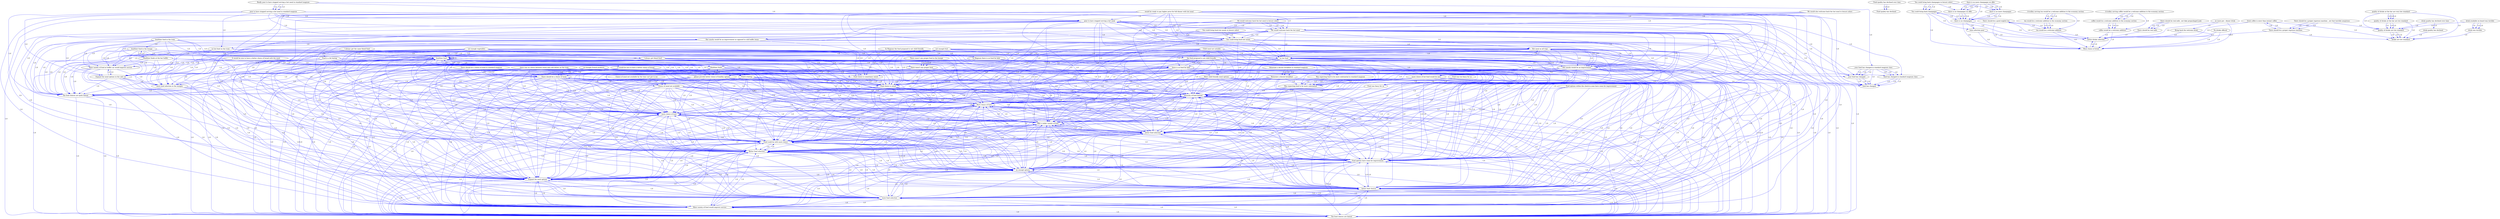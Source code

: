 digraph gsGraph {
"There should be a choice of meal" -> "diversity of food limited" [label=1.0] [color=blue]
"Food quality has declined over time" -> "Food quality has declined" [label=1.0] [color=blue]
"poor to have stopped serving a hot meal in standard magnum" -> "poor to have stopped serving a hot meal" [label=1.0] [color=blue]
"diversity of food limited" -> "More choice of food" [label=1.0] [color=blue]
"Choice of meal not available" -> "The food choices are limted" [label=1.0] [color=blue]
"Food is a bit boring" -> "Food is boring" [label=1.0] [color=blue]
"More variety of food at buffet car would improve service" -> "Expand the meal options in the cafe car" [label=1.0] [color=blue]
"In Magnum the food proposed is not child friendly" -> "the food proposed is not child friendly" [label=1.0] [color=blue]
"It would be nice to have a better choice of bread" -> "More variety of food would improve service" [label=1.0] [color=blue]
"Healthier foods" -> "more food selection" [label=1.0] [color=blue]
"Reinstate a decent breakfast in standard magnum" -> "Was expecting food to be more substantial in standard magnum" [label=1.0] [color=blue]
"there is no food for kids" -> "More choice of food" [label=1.0] [color=blue]
"better food choices" -> "Expand the meal options" [label=1.0] [color=blue]
"Choice of meal not available by the time cart got to me" -> "Choice of meal not available" [label=1.0] [color=blue]
"no enough options" -> "The food choices are limted" [label=1.0] [color=blue]
"fresh coffee is nicer than instant coffee" -> "better drinks selection" [label=1.0] [color=blue]
"There should be a choice of meal" -> "Food options have room for improvement" [label=1.0] [color=blue]
"healthier food" -> "healthier food" [label=1.0] [color=blue]
"not enough vegetables" -> "please provide better choice of healthy options" [label=1.0] [color=blue]
"your food has changed in standard magnum class" -> "food has changed in standard magnum class" [label=1.0] [color=blue]
"there is no food for kids" -> "no enough options" [label=1.0] [color=blue]
"I always get bland food" -> "diversity of food limited" [label=1.0] [color=blue]
"not enough fruit" -> "Better food selection" [label=1.0] [color=blue]
"Hot snacks would be an improvement as opposed to cold buffet items" -> "Expand the meal options in the cafe car" [label=1.0] [color=blue]
"Reinstate a decent breakfast" -> "diversity of food limited" [label=1.0] [color=blue]
"Hot meal on all trips" -> "Better food selection" [label=1.0] [color=blue]
"your food has changed in standard magnum class" -> "your food has changed" [label=1.0] [color=blue]
"Choice of meal not available" -> "Better food selection" [label=1.0] [color=blue]
"drink available on board was terrible" -> "drink was terrible" [label=1.0] [color=blue]
"Hot meal on all trips" -> "Food options have room for improvement" [label=1.0] [color=blue]
"Food choice is weird" -> "more food selection" [label=1.0] [color=blue]
"It would be nice to have a better choice of bread with the meal" -> "It would be nice to have a better choice of bread" [label=1.0] [color=blue]
"no enough options" -> "better food choices" [label=1.0] [color=blue]
"There should be a choice of meal" -> "Food could be with more choice" [label=1.0] [color=blue]
"Expand the meal options in the cafe car" -> "Expand the meal options" [label=1.0] [color=blue]
"It would be nice to have a better choice of bread" -> "Better food selection" [label=1.0] [color=blue]
"It would be nice to have a better choice of bread with the meal" -> "More variety of food at buffet car would improve service" [label=1.0] [color=blue]
"there was no choice between warm and cold dishes on the train" -> "more food selection" [label=1.0] [color=blue]
"there was no choice between warm and cold dishes on the train" -> "better food selection" [label=1.0] [color=blue]
"Reinstate a decent breakfast" -> "better food choices" [label=1.0] [color=blue]
"no enough options" -> "Food could be with more choice" [label=1.0] [color=blue]
"the food proposed is not child friendly" -> "More variety of food would improve service" [label=1.0] [color=blue]
"Food is boring" -> "Food could be with more choice" [label=1.0] [color=blue]
"please provide better choice of healthy options" -> "more food selection" [label=1.0] [color=blue]
"Food options have room for improvement" -> "The food choices are limted" [label=1.0] [color=blue]
"healthier food" -> "better food selection" [label=1.0] [color=blue]
"In Magnum there is no food for kids" -> "there is no food for kids" [label=1.0] [color=blue]
"More child friendly meal options" -> "no enough options" [label=1.0] [color=blue]
"It would be nice to have a better choice of bread" -> "The food choices are limted" [label=1.0] [color=blue]
"not enough fruit" -> "no enough options" [label=1.0] [color=blue]
"Expand the meal options in the cafe car" -> "Expand the meal options" [label=1.0] [color=blue]
"Food choice is weird" -> "Better food selection" [label=1.0] [color=blue]
"healthier food in the train" -> "more food selection in the lounges" [label=1.0] [color=blue]
"Hot meal on all trips" -> "no enough options" [label=1.0] [color=blue]
"would be ready to pay higher price for full dinner with hot meal" -> "The food choices are limted" [label=1.0] [color=blue]
"A trolley serving coffee would be a welcome addition to the economy section" -> "coffee would be a welcome addition to the economy section" [label=1.0] [color=blue]
"There should be a proper expresso machine ," -> "fresh coffee is nicer than instant coffee" [label=1.0] [color=blue]
"More choice of drink" -> "better drinks selection" [label=1.0] [color=blue]
"Hot snacks would be an improvement as opposed to cold buffet items" -> "The food choices are quite limted" [label=1.0] [color=blue]
"poor to have stopped serving a hot meal" -> "no enough options" [label=1.0] [color=blue]
"there was no choice between warm and cold dishes on the train" -> "More choice of food" [label=1.0] [color=blue]
"Food is boring" -> "Better food selection" [label=1.0] [color=blue]
"We would welcome back the hot meal" -> "more choice of hot food would be nice" [label=1.0] [color=blue]
"would be ready to pay higher price for full dinner with hot meal" -> "diversity of food limited" [label=1.0] [color=blue]
"More child friendly meal options" -> "More variety of food would improve service" [label=1.0] [color=blue]
"healthier food" -> "Expand the meal options" [label=1.0] [color=blue]
"There should be a choice of meal" -> "Offer a wider variety of food" [label=1.0] [color=blue]
"Food could be with more choice" -> "The food choices are limted" [label=1.0] [color=blue]
"Food is boring" -> "more food selection" [label=1.0] [color=blue]
"More child friendly meal options" -> "Food could be with more choice" [label=1.0] [color=blue]
"there was no choice between warm and cold dishes on the train" -> "The food choices are limted" [label=1.0] [color=blue]
"no enough French products" -> "more food selection" [label=1.0] [color=blue]
"There should be a choice of meal" -> "Choice of meal not available" [label=1.0] [color=blue]
"You could bring back champagne in leisure select" -> "You could bring back champagne" [label=1.0] [color=blue]
"healthier food" -> "Offer a wider variety of food" [label=1.0] [color=blue]
"more food selection" -> "The food choices are limted" [label=1.0] [color=blue]
"More variety of food at buffet car would improve service" -> "More variety of food would improve service" [label=1.0] [color=blue]
"Child meal not suitable" -> "Food choice is weird" [label=1.0] [color=blue]
"The food choices are limted" -> "Better food selection" [label=1.0] [color=blue]
"no enough French products" -> "Food could be with more choice" [label=1.0] [color=blue]
"It would be nice to have a better choice of bread" -> "more choice of food" [label=1.0] [color=blue]
"There should be a proper expresso machine , not that horrible nespresso" -> "There should be a proper expresso machine ," [label=1.0] [color=blue]
"There should be real milk , not fake prepackaged junk" -> "There should be real milk ," [label=1.0] [color=blue]
"The food choices are limted" -> "More choice of food" [label=1.0] [color=blue]
"more food selection" -> "More variety of food would improve service" [label=1.0] [color=blue]
"poor to have stopped serving a hot meal in standard magnum" -> "poor to have stopped serving a hot meal" [label=1.0] [color=blue]
"Food choice is weird" -> "more choice of food" [label=1.0] [color=blue]
"no hot food" -> "Better food selection" [label=1.0] [color=blue]
"there is no food for kids" -> "More child friendly meal options" [label=1.0] [color=blue]
"quality of drinks at the bar are very low standard" -> "quality of drinks at the bar are low standard" [label=1.0] [color=blue]
"Hot snacks would be an improvement as opposed to cold buffet items" -> "More variety of food at buffet car would improve service" [label=1.0] [color=blue]
"More choice of food" -> "Expand the meal options" [label=1.0] [color=blue]
"the food proposed is not child friendly" -> "better food choices" [label=1.0] [color=blue]
"Reinstate a decent breakfast" -> "Food options have room for improvement" [label=1.0] [color=blue]
"We would welcome back the hot meal in leisure select" -> "The food choices are quite limted" [label=1.0] [color=blue]
"the food proposed is not child friendly" -> "diversity of food limited" [label=1.0] [color=blue]
"poor to have stopped serving a hot meal" -> "The food choices are limted" [label=1.0] [color=blue]
"Expand the meal options" -> "more food selection" [label=1.0] [color=blue]
"Food is boring" -> "More choice of food" [label=1.0] [color=blue]
"There should be a choice of meal" -> "Food choice is weird" [label=1.0] [color=blue]
"more food selection" -> "Food could be with more choice" [label=1.0] [color=blue]
"In Magnum there is no food for kids" -> "Food choice is sometimes weird" [label=1.0] [color=blue]
"We would welcome back the hot meal" -> "no enough options" [label=1.0] [color=blue]
"We would welcome back the hot meal" -> "Was expecting food to be more substantial" [label=1.0] [color=blue]
"Food choice is weird" -> "Expand the meal options" [label=1.0] [color=blue]
"More child friendly meal options" -> "more choice of food" [label=1.0] [color=blue]
"Healthier foods" -> "Expand the meal options" [label=1.0] [color=blue]
"Hot snacks would be an improvement" -> "Food options have room for improvement" [label=1.0] [color=blue]
"Better food selection" -> "Offer a wider variety of food" [label=1.0] [color=blue]
"healthier food in the lounge" -> "More variety of food at buffet car would improve service" [label=1.0] [color=blue]
"There wasn't any proper food in the lounge" -> "There wasn't any proper food" [label=1.0] [color=blue]
"poor to have stopped serving a hot meal" -> "Food choice is weird" [label=1.0] [color=blue]
"better food choices" -> "More variety of food would improve service" [label=1.0] [color=blue]
"food has changed in standard magnum class" -> "food has changed" [label=1.0] [color=blue]
"more food selection in the lounges" -> "The food choices are quite limted" [label=1.0] [color=blue]
"there was no choice between warm and cold dishes on the train" -> "more choice of food" [label=1.0] [color=blue]
"I always get bland food" -> "Food is boring" [label=1.0] [color=blue]
"Offer a wider variety of food" -> "More variety of food would improve service" [label=1.0] [color=blue]
"It would be nice to have a better choice of bread" -> "Food options have room for improvement" [label=1.0] [color=blue]
"Offer a wider variety of food" -> "Food options have room for improvement" [label=1.0] [color=blue]
"Child meal not suitable" -> "Food options have room for improvement" [label=1.0] [color=blue]
"not enough fruit" -> "Food could be with more choice" [label=1.0] [color=blue]
"no more pre - dinner drink" -> "Bring back the welcome drink" [label=1.0] [color=blue]
"would be ready to pay higher price for full dinner with hot meal" -> "Hot snacks would be an improvement" [label=1.0] [color=blue]
"better food choices" -> "diversity of food limited" [label=1.0] [color=blue]
"drink available on board was terrible" -> "quality of drinks are low standard" [label=1.0] [color=blue]
"Better food selection" -> "better food choices" [label=1.0] [color=blue]
"There wasn't any proper food" -> "better food selection" [label=1.0] [color=blue]
"More variety of food would improve service" -> "The food choices are limted" [label=1.0] [color=blue]
"There should be a good english tea" -> "tea would be a welcome addition" [label=1.0] [color=blue]
"More child friendly meal options" -> "better food selection" [label=1.0] [color=blue]
"Hot meal on all trips" -> "Food could be with more choice" [label=1.0] [color=blue]
"no hot food" -> "More choice of food" [label=1.0] [color=blue]
"there was no choice between warm and cold dishes on the train" -> "Expand the meal options" [label=1.0] [color=blue]
"Healthier foods" -> "better food choices" [label=1.0] [color=blue]
"More choice of food" -> "Better food selection" [label=1.0] [color=blue]
"We would welcome back the hot meal" -> "poor to have stopped serving a hot meal" [label=1.0] [color=blue]
"more food selection" -> "no enough options" [label=1.0] [color=blue]
"no enough options" -> "Food options have room for improvement" [label=1.0] [color=blue]
"there was no choice between warm and cold dishes on the train" -> "no enough options" [label=1.0] [color=blue]
"please provide better choice of healthy options" -> "no enough options" [label=1.0] [color=blue]
"Expand the meal options" -> "Food options have room for improvement" [label=1.0] [color=blue]
"I always get bland food" -> "no enough options" [label=1.0] [color=blue]
"Offer a wider variety of food" -> "Expand the meal options" [label=1.0] [color=blue]
"healthier food in the train" -> "healthier food" [label=1.0] [color=blue]
"no enough French products" -> "Expand the meal options" [label=1.0] [color=blue]
"Child meal not suitable" -> "More child friendly meal options" [label=1.0] [color=blue]
"Healthier foods" -> "please provide better choice of healthy options" [label=1.0] [color=blue]
"would be ready to pay higher price for full dinner with hot meal" -> "more choice of food" [label=1.0] [color=blue]
"better food selection" -> "more choice of food" [label=1.0] [color=blue]
"healthier food in the train" -> "The food choices are quite limted" [label=1.0] [color=blue]
"no hot food on the train" -> "no hot food" [label=1.0] [color=blue]
"no enough French products" -> "better food choices" [label=1.0] [color=blue]
"please provide better choice of healthy options" -> "More variety of food would improve service" [label=1.0] [color=blue]
"please provide better choice of healthy options" -> "better food choices" [label=1.0] [color=blue]
"More child friendly meal options" -> "Offer a wider variety of food" [label=1.0] [color=blue]
"no hot food" -> "Hot meal on all trips" [label=1.0] [color=blue]
"not enough vegetables" -> "better food selection" [label=1.0] [color=blue]
"Food choice is sometimes weird" -> "Food choice is weird" [label=1.0] [color=blue]
"Healthier foods at the bar buffet" -> "Healthier foods" [label=1.0] [color=blue]
"Expand the meal options" -> "More variety of food would improve service" [label=1.0] [color=blue]
"not enough vegetables" -> "Food options have room for improvement" [label=1.0] [color=blue]
"there was no choice between warm and cold dishes on the train" -> "diversity of food limited" [label=1.0] [color=blue]
"Reinstate a decent breakfast" -> "no enough options" [label=1.0] [color=blue]
"Food is boring" -> "no enough options" [label=1.0] [color=blue]
"Really poor to have stopped serving a hot meal in standard magnum" -> "poor to have stopped serving a hot meal" [label=1.0] [color=blue]
"no enough options" -> "more choice of food" [label=1.0] [color=blue]
"Healthier foods" -> "no enough options" [label=1.0] [color=blue]
"Choice of meal not available by the time cart got to me" -> "Choice of meal not available" [label=1.0] [color=blue]
"Offer a wider variety of food" -> "diversity of food limited" [label=1.0] [color=blue]
"The food choices are limted" -> "Offer a wider variety of food" [label=1.0] [color=blue]
"healthier food" -> "Food options have room for improvement" [label=1.0] [color=blue]
"More choice of food" -> "The food choices are limted" [label=1.0] [color=blue]
"Food is boring" -> "The food choices are limted" [label=1.0] [color=blue]
"no hot food on the train" -> "no hot food" [label=1.0] [color=blue]
"no enough French products" -> "more choice of food" [label=1.0] [color=blue]
"Expand the meal options" -> "better food selection" [label=1.0] [color=blue]
"It would be nice to have a better choice of bread" -> "more food selection" [label=1.0] [color=blue]
"Food is a bit boring" -> "The food choices are quite limted" [label=1.0] [color=blue]
"Hot meal on all trips" -> "More variety of food would improve service" [label=1.0] [color=blue]
"A trolley serving coffee would be a welcome addition to the economy section" -> "coffee would be a welcome addition" [label=1.0] [color=blue]
"Hot meal on all trips" -> "more choice of food" [label=1.0] [color=blue]
"would be ready to pay higher price for full dinner with hot meal" -> "more choice of hot food would be nice" [label=1.0] [color=blue]
"more food selection in the lounges" -> "more food selection" [label=1.0] [color=blue]
"More variety of food would improve service" -> "better food choices" [label=1.0] [color=blue]
"more choice of hot food would be nice" -> "Food could be with more choice" [label=1.0] [color=blue]
"The food choices are limted" -> "more choice of food" [label=1.0] [color=blue]
"Better food selection" -> "more choice of food" [label=1.0] [color=blue]
"coffee would be a welcome addition" -> "More choice of drink" [label=1.0] [color=blue]
"In Magnum there is no food for kids" -> "more food selection in the lounges" [label=1.0] [color=blue]
"not enough fruit" -> "Expand the meal options" [label=1.0] [color=blue]
"Offer a wider variety of food" -> "more food selection" [label=1.0] [color=blue]
"Was expecting food to be more substantial" -> "better food selection" [label=1.0] [color=blue]
"More choice of food" -> "more choice of food" [label=1.0] [color=blue]
"In Magnum the food proposed is not child friendly" -> "more food selection in the lounges" [label=1.0] [color=blue]
"I always get bland food" -> "There wasn't any proper food" [label=1.0] [color=blue]
"healthier food in the train" -> "Expand the meal options in the cafe car" [label=1.0] [color=blue]
"Food options within the check in zone have room for improvement" -> "The food choices are quite limted" [label=1.0] [color=blue]
"there is no food for kids" -> "better food selection" [label=1.0] [color=blue]
"Food options have room for improvement" -> "Food could be with more choice" [label=1.0] [color=blue]
"would be ready to pay higher price for full dinner with hot meal" -> "no hot food" [label=1.0] [color=blue]
"more food selection in the lounges" -> "more food selection" [label=1.0] [color=blue]
"more choice of hot food would be nice" -> "more food selection" [label=1.0] [color=blue]
"It would be nice to have a better choice of bread" -> "Food could be with more choice" [label=1.0] [color=blue]
"Really poor to have stopped serving a hot meal in standard magnum" -> "poor to have stopped serving a hot meal in standard magnum" [label=1.0] [color=blue]
"No drinks offered" -> "More choice of drink" [label=1.0] [color=blue]
"Hot snacks would be an improvement" -> "Hot meal on all trips" [label=1.0] [color=blue]
"Food is boring" -> "Food choice is weird" [label=1.0] [color=blue]
"more food selection in the lounges" -> "more food selection" [label=1.0] [color=blue]
"poor to have stopped serving a hot meal" -> "food has changed" [label=1.0] [color=blue]
"there is no food for kids" -> "Food options have room for improvement" [label=1.0] [color=blue]
"You could bring back champagne in leisure select" -> "You could bring back champagne" [label=1.0] [color=blue]
"drink available on board was terrible" -> "drink was terrible" [label=1.0] [color=blue]
"Hot snacks would be an improvement" -> "more food selection" [label=1.0] [color=blue]
"Bring back the welcome drink" -> "better drinks selection" [label=1.0] [color=blue]
"more choice of hot food would be nice" -> "More variety of food would improve service" [label=1.0] [color=blue]
"no enough options" -> "Better food selection" [label=1.0] [color=blue]
"there is no food for kids" -> "The food choices are limted" [label=1.0] [color=blue]
"Reinstate a decent breakfast" -> "more choice of food" [label=1.0] [color=blue]
"More child friendly meal options" -> "Food choice is weird" [label=1.0] [color=blue]
"More choice of food" -> "diversity of food limited" [label=1.0] [color=blue]
"Hot meal on all trips" -> "Offer a wider variety of food" [label=1.0] [color=blue]
"poor to have stopped serving a hot meal" -> "Hot meal on all trips" [label=1.0] [color=blue]
"You could bring back hot meals" -> "Hot meal on all trips" [label=1.0] [color=blue]
"Choice of meal not available by the time cart got to me" -> "Choice of meal not available" [label=1.0] [color=blue]
"I always get the same bland food" -> "The food choices are quite limted" [label=1.0] [color=blue]
"There wasn't any proper food in the lounge" -> "There wasn't any proper food" [label=1.0] [color=blue]
"We would welcome back the hot meal in leisure select" -> "We would welcome back the hot meal" [label=1.0] [color=blue]
"There should be a choice of meal in standard magnum" -> "The food choices are quite limted" [label=1.0] [color=blue]
"no hot food" -> "Food could be with more choice" [label=1.0] [color=blue]
"poor to have stopped serving a hot meal" -> "Expand the meal options" [label=1.0] [color=blue]
"The food choices are limted" -> "better food choices" [label=1.0] [color=blue]
"Healthier foods" -> "healthier food" [label=1.0] [color=blue]
"The food choices are limted" -> "diversity of food limited" [label=1.0] [color=blue]
"healthier food in the lounge" -> "Expand the meal options in the cafe car" [label=1.0] [color=blue]
"Choice of meal not available" -> "better food choices" [label=1.0] [color=blue]
"there is no food for kids" -> "better food choices" [label=1.0] [color=blue]
"better food selection" -> "Offer a wider variety of food" [label=1.0] [color=blue]
"I always get bland food" -> "better food choices" [label=1.0] [color=blue]
"healthier food" -> "diversity of food limited" [label=1.0] [color=blue]
"there is no food for kids" -> "Expand the meal options" [label=1.0] [color=blue]
"Hot meal on all trips" -> "more food selection" [label=1.0] [color=blue]
"would be ready to pay higher price for full dinner with hot meal" -> "You could bring back hot meals" [label=1.0] [color=blue]
"Healthier foods" -> "More choice of food" [label=1.0] [color=blue]
"Food options have room for improvement" -> "more food selection" [label=1.0] [color=blue]
"no enough French products" -> "Better food selection" [label=1.0] [color=blue]
"there is no more champagne on offer" -> "there is no more champagne" [label=1.0] [color=blue]
"More variety of food at buffet car would improve service" -> "more food selection in the lounges" [label=1.0] [color=blue]
"There should be a proper expresso machine , not that horrible nespresso" -> "There should be a proper expresso machine ," [label=1.0] [color=blue]
"Hot meal on all trips" -> "better food choices" [label=1.0] [color=blue]
"We would welcome back the hot meal in leisure select" -> "more food selection in the lounges" [label=1.0] [color=blue]
"no hot food" -> "diversity of food limited" [label=1.0] [color=blue]
"not enough vegetables" -> "more choice of food" [label=1.0] [color=blue]
"You could bring back hot meals" -> "Hot snacks would be an improvement" [label=1.0] [color=blue]
"please provide better choice of healthy options" -> "Expand the meal options" [label=1.0] [color=blue]
"More variety of food would improve service" -> "more food selection" [label=1.0] [color=blue]
"Food is boring" -> "Food options have room for improvement" [label=1.0] [color=blue]
"Food could be with more choice" -> "Offer a wider variety of food" [label=1.0] [color=blue]
"healthier food in the lounge" -> "more food selection in the lounges" [label=1.0] [color=blue]
"please provide better choice of healthy options" -> "Food choice is weird" [label=1.0] [color=blue]
"no more pre - dinner drink" -> "More choice of drink" [label=1.0] [color=blue]
"the food proposed is not child friendly" -> "Better food selection" [label=1.0] [color=blue]
"Expand the meal options" -> "The food choices are limted" [label=1.0] [color=blue]
"There should be real milk , not fake prepackaged junk" -> "There should be real milk ," [label=1.0] [color=blue]
"More choice of food" -> "better food choices" [label=1.0] [color=blue]
"there is no more champagne on offer" -> "there is no champagne on offer" [label=1.0] [color=blue]
"In Magnum the food proposed is not child friendly" -> "In Magnum there is no food for kids" [label=1.0] [color=blue]
"better food selection" -> "Better food selection" [label=1.0] [color=blue]
"It would be nice to have a better choice of bread with the meal" -> "Expand the meal options in the cafe car" [label=1.0] [color=blue]
"Hot snacks would be an improvement" -> "more choice of food" [label=1.0] [color=blue]
"Was expecting food to be more substantial" -> "diversity of food limited" [label=1.0] [color=blue]
"Expand the meal options in the cafe car" -> "Expand the meal options" [label=1.0] [color=blue]
"Healthier foods at the bar buffet" -> "Expand the meal options in the cafe car" [label=1.0] [color=blue]
"healthier food" -> "diversity of food limited" [label=1.0] [color=blue]
"Hot snacks would be an improvement as opposed to cold buffet items" -> "Hot snacks would be an improvement" [label=1.0] [color=blue]
"tea would be a welcome addition" -> "better drinks selection" [label=1.0] [color=blue]
"not enough fruit" -> "more food selection" [label=1.0] [color=blue]
"Expand the meal options" -> "diversity of food limited" [label=1.0] [color=blue]
"drink was terrible" -> "drinks are low standard" [label=1.0] [color=blue]
"There should be a choice of meal in standard magnum" -> "There should be a choice of meal" [label=1.0] [color=blue]
"diversity of food limited" -> "no enough options" [label=1.0] [color=blue]
"there is no more champagne on offer" -> "there is no champagne" [label=1.0] [color=blue]
"You could bring back hot meals" -> "More choice of food" [label=1.0] [color=blue]
"Child meal not suitable" -> "the food proposed is not child friendly" [label=1.0] [color=blue]
"poor to have stopped serving a hot meal" -> "diversity of food limited" [label=1.0] [color=blue]
"would be ready to pay higher price for full dinner with hot meal" -> "Was expecting food to be more substantial" [label=1.0] [color=blue]
"no hot food" -> "Food choice is weird" [label=1.0] [color=blue]
"More variety of food would improve service" -> "diversity of food limited" [label=1.0] [color=blue]
"poor to have stopped serving a hot meal in standard magnum" -> "Was expecting food to be more substantial in standard magnum" [label=1.0] [color=blue]
"Healthier foods" -> "Offer a wider variety of food" [label=1.0] [color=blue]
"there was no choice between warm and cold dishes on the train" -> "Offer a wider variety of food" [label=1.0] [color=blue]
"the food proposed is not child friendly" -> "more food selection" [label=1.0] [color=blue]
"no enough French products" -> "diversity of food limited" [label=1.0] [color=blue]
"not enough vegetables" -> "diversity of food limited" [label=1.0] [color=blue]
"please provide better choice of healthy options" -> "Better food selection" [label=1.0] [color=blue]
"There wasn't any proper food" -> "Food choice is weird" [label=1.0] [color=blue]
"more choice of food" -> "Food options have room for improvement" [label=1.0] [color=blue]
"Child meal not suitable" -> "Better food selection" [label=1.0] [color=blue]
"no enough options" -> "more food selection" [label=1.0] [color=blue]
"no enough French products" -> "More choice of food" [label=1.0] [color=blue]
"There should be a choice of meal in standard magnum" -> "Food choice is sometimes weird" [label=1.0] [color=blue]
"the food proposed is not child friendly" -> "more choice of food" [label=1.0] [color=blue]
"healthier food in the lounge" -> "The food choices are quite limted" [label=1.0] [color=blue]
"Hot snacks would be an improvement as opposed to cold buffet items" -> "Food choice is sometimes weird" [label=1.0] [color=blue]
"please provide better choice of healthy options" -> "diversity of food limited" [label=1.0] [color=blue]
"no enough French products" -> "More variety of food would improve service" [label=1.0] [color=blue]
"You could bring back champagne" -> "More choice of drink" [label=1.0] [color=blue]
"There should be a proper expresso machine ," -> "drinks are low standard" [label=1.0] [color=blue]
"Offer a wider variety of food" -> "The food choices are limted" [label=1.0] [color=blue]
"We would welcome back the hot meal" -> "diversity of food limited" [label=1.0] [color=blue]
"Expand the meal options in the cafe car" -> "More variety of food at buffet car would improve service" [label=1.0] [color=blue]
"Food is boring" -> "diversity of food limited" [label=1.0] [color=blue]
"Food was too fancy for us" -> "Food was fancy for us" [label=1.0] [color=blue]
"There should be real milk , not fake prepackaged junk" -> "There should be real milk ," [label=1.0] [color=blue]
"no enough French products" -> "no enough options" [label=1.0] [color=blue]
"There wasn't any proper food" -> "The food choices are limted" [label=1.0] [color=blue]
"In Magnum there is no food for kids" -> "there is no food for kids" [label=1.0] [color=blue]
"There should be a choice of meal" -> "no enough options" [label=1.0] [color=blue]
"not enough vegetables" -> "more food selection" [label=1.0] [color=blue]
"Healthier foods" -> "better food selection" [label=1.0] [color=blue]
"poor to have stopped serving a hot meal" -> "Was expecting food to be more substantial" [label=1.0] [color=blue]
"there is no food for kids" -> "more choice of food" [label=1.0] [color=blue]
"Offer a wider variety of food" -> "Better food selection" [label=1.0] [color=blue]
"There should be a choice of meal" -> "More choice of food" [label=1.0] [color=blue]
"diversity of food limited" -> "More variety of food would improve service" [label=1.0] [color=blue]
"Food is a bit boring" -> "Food is boring" [label=1.0] [color=blue]
"There wasn't any proper food" -> "There should be a choice of meal" [label=1.0] [color=blue]
"the food proposed is not child friendly" -> "Food options have room for improvement" [label=1.0] [color=blue]
"please provide better choice of healthy options" -> "healthier food" [label=1.0] [color=blue]
"We would welcome back the hot meal" -> "More choice of food" [label=1.0] [color=blue]
"We would welcome back the hot meal" -> "Offer a wider variety of food" [label=1.0] [color=blue]
"Food options have room for improvement" -> "better food selection" [label=1.0] [color=blue]
"no enough French products" -> "Food options have room for improvement" [label=1.0] [color=blue]
"I always get bland food" -> "The food choices are limted" [label=1.0] [color=blue]
"The food choices are limted" -> "More variety of food would improve service" [label=1.0] [color=blue]
"healthier food in the lounge" -> "healthier food" [label=1.0] [color=blue]
"more choice of food" -> "better food selection" [label=1.0] [color=blue]
"quality of drinks are low standard" -> "drinks are low standard" [label=1.0] [color=blue]
"More child friendly meal options" -> "Expand the meal options" [label=1.0] [color=blue]
"We would welcome back the hot meal" -> "Hot meal on all trips" [label=1.0] [color=blue]
"Hot snacks would be an improvement" -> "better food selection" [label=1.0] [color=blue]
"We would welcome back the hot meal" -> "Expand the meal options" [label=1.0] [color=blue]
"healthier food" -> "Food could be with more choice" [label=1.0] [color=blue]
"We would welcome back the hot meal" -> "The food choices are limted" [label=1.0] [color=blue]
"More choice of food" -> "better food selection" [label=1.0] [color=blue]
"would be ready to pay higher price for full dinner with hot meal" -> "We would welcome back the hot meal" [label=1.0] [color=blue]
"We would also welcome back the hot meal in leisure select" -> "We would welcome back the hot meal in leisure select" [label=1.0] [color=blue]
"You could bring back hot meals" -> "Food choice is weird" [label=1.0] [color=blue]
"healthier food" -> "more choice of food" [label=1.0] [color=blue]
"there is no food for kids" -> "Better food selection" [label=1.0] [color=blue]
"not enough vegetables" -> "Food could be with more choice" [label=1.0] [color=blue]
"There should be a choice of meal" -> "Better food selection" [label=1.0] [color=blue]
"There should be real milk ," -> "better drinks selection" [label=1.0] [color=blue]
"poor to have stopped serving a hot meal" -> "better food selection" [label=1.0] [color=blue]
"there is no champagne" -> "better drinks selection" [label=1.0] [color=blue]
"Hot snacks would be an improvement" -> "diversity of food limited" [label=1.0] [color=blue]
"You could bring back hot meals" -> "better food selection" [label=1.0] [color=blue]
"poor to have stopped serving a hot meal" -> "Hot snacks would be an improvement" [label=1.0] [color=blue]
"Food choice is sometimes weird" -> "Food choice is weird" [label=1.0] [color=blue]
"fresh coffee is nicer than instant coffee" -> "There should be a proper expresso machine ," [label=1.0] [color=blue]
"There should be a choice of meal" -> "More variety of food would improve service" [label=1.0] [color=blue]
"Healthier foods at the bar buffet" -> "The food choices are quite limted" [label=1.0] [color=blue]
"Food could be with more choice" -> "better food selection" [label=1.0] [color=blue]
"better food choices" -> "Food could be with more choice" [label=1.0] [color=blue]
"There wasn't any proper food" -> "Better food selection" [label=1.0] [color=blue]
"There wasn't any proper food" -> "Food could be with more choice" [label=1.0] [color=blue]
"would be ready to pay higher price for full dinner with hot meal" -> "Better food selection" [label=1.0] [color=blue]
"there is no food for kids" -> "Offer a wider variety of food" [label=1.0] [color=blue]
"Really poor to have stopped serving a hot meal in standard magnum" -> "poor to have stopped serving a hot meal in standard magnum" [label=1.0] [color=blue]
"Better food selection" -> "diversity of food limited" [label=1.0] [color=blue]
"There should be a proper expresso machine , not that horrible nespresso" -> "quality of drinks are low standard" [label=1.0] [color=blue]
"better food selection" -> "More variety of food would improve service" [label=1.0] [color=blue]
"no hot food" -> "More variety of food would improve service" [label=1.0] [color=blue]
"no more pre - dinner drink" -> "better drinks selection" [label=1.0] [color=blue]
"please provide better choice of healthy options" -> "More choice of food" [label=1.0] [color=blue]
"poor to have stopped serving a hot meal" -> "We would welcome back the hot meal" [label=1.0] [color=blue]
"the food proposed is not child friendly" -> "Offer a wider variety of food" [label=1.0] [color=blue]
"the food proposed is not child friendly" -> "no enough options" [label=1.0] [color=blue]
"Child meal not suitable" -> "more food selection" [label=1.0] [color=blue]
"Was expecting food to be more substantial in standard magnum" -> "Was expecting food to be more substantial" [label=1.0] [color=blue]
"not enough vegetables" -> "Food choice is weird" [label=1.0] [color=blue]
"Food choice is weird" -> "More choice of food" [label=1.0] [color=blue]
"Really poor to have stopped serving a hot meal in standard magnum" -> "your food has changed in standard magnum class" [label=1.0] [color=blue]
"Choice of meal not available" -> "more food selection" [label=1.0] [color=blue]
"there is no food for kids" -> "the food proposed is not child friendly" [label=1.0] [color=blue]
"there was no choice between warm and cold dishes on the train" -> "There should be a choice of meal" [label=1.0] [color=blue]
"You could bring back champagne in leisure select" -> "You could bring back champagne" [label=1.0] [color=blue]
"healthier food" -> "More choice of food" [label=1.0] [color=blue]
"not enough vegetables" -> "Expand the meal options" [label=1.0] [color=blue]
"Food choice is weird" -> "no enough options" [label=1.0] [color=blue]
"Food quality has declined over time" -> "Food quality has declined" [label=1.0] [color=blue]
"Food choice is weird" -> "The food choices are limted" [label=1.0] [color=blue]
"Hot snacks would be an improvement" -> "Offer a wider variety of food" [label=1.0] [color=blue]
"more choice of food" -> "Food could be with more choice" [label=1.0] [color=blue]
"Food was too fancy for us" -> "Food was fancy for us" [label=1.0] [color=blue]
"In Magnum there is no food for kids" -> "In Magnum the food proposed is not child friendly" [label=1.0] [color=blue]
"not enough vegetables" -> "More choice of food" [label=1.0] [color=blue]
"Choice of meal not available" -> "Food could be with more choice" [label=1.0] [color=blue]
"We would welcome back the hot meal" -> "More variety of food would improve service" [label=1.0] [color=blue]
"Better food selection" -> "Expand the meal options" [label=1.0] [color=blue]
"healthier food" -> "Food could be with more choice" [label=1.0] [color=blue]
"coffee would be a welcome addition to the economy section" -> "coffee would be a welcome addition" [label=1.0] [color=blue]
"poor to have stopped serving a hot meal" -> "no hot food" [label=1.0] [color=blue]
"Was expecting food to be more substantial in standard magnum" -> "Was expecting food to be more substantial" [label=1.0] [color=blue]
"more choice of hot food would be nice" -> "no enough options" [label=1.0] [color=blue]
"Child meal not suitable" -> "better food selection" [label=1.0] [color=blue]
"Was expecting food to be more substantial in standard magnum" -> "Was expecting food to be more substantial" [label=1.0] [color=blue]
"healthier food" -> "Food options have room for improvement" [label=1.0] [color=blue]
"There wasn't any proper food" -> "more choice of food" [label=1.0] [color=blue]
"Food is boring" -> "Offer a wider variety of food" [label=1.0] [color=blue]
"more food selection" -> "better food choices" [label=1.0] [color=blue]
"There should be a good english tea" -> "More choice of drink" [label=1.0] [color=blue]
"Child meal not suitable" -> "More variety of food would improve service" [label=1.0] [color=blue]
"We would welcome back the hot meal" -> "food has changed" [label=1.0] [color=blue]
"Hot snacks would be an improvement as opposed to cold buffet items" -> "Hot snacks would be an improvement" [label=1.0] [color=blue]
"there was no choice between warm and cold dishes on the train" -> "Better food selection" [label=1.0] [color=blue]
"not enough fruit" -> "better food choices" [label=1.0] [color=blue]
"Hot meal on all trips" -> "better food selection" [label=1.0] [color=blue]
"better food choices" -> "The food choices are limted" [label=1.0] [color=blue]
"More child friendly meal options" -> "diversity of food limited" [label=1.0] [color=blue]
"Child meal not suitable" -> "Expand the meal options" [label=1.0] [color=blue]
"would be ready to pay higher price for full dinner with hot meal" -> "poor to have stopped serving a hot meal" [label=1.0] [color=blue]
"It would be nice to have a better choice of bread" -> "no enough options" [label=1.0] [color=blue]
"not enough vegetables" -> "Healthier foods" [label=1.0] [color=blue]
"there is no more champagne" -> "there is no champagne" [label=1.0] [color=blue]
"Offer a wider variety of food" -> "Food could be with more choice" [label=1.0] [color=blue]
"more food selection" -> "Expand the meal options" [label=1.0] [color=blue]
"not enough fruit" -> "More variety of food would improve service" [label=1.0] [color=blue]
"It would be nice to have a better choice of bread" -> "better food selection" [label=1.0] [color=blue]
"would be ready to pay higher price for full dinner with hot meal" -> "food has changed" [label=1.0] [color=blue]
"better food choices" -> "More choice of food" [label=1.0] [color=blue]
"healthier food in the train" -> "healthier food" [label=1.0] [color=blue]
"You could bring back hot meals" -> "more choice of food" [label=1.0] [color=blue]
"Expand the meal options" -> "no enough options" [label=1.0] [color=blue]
"healthier food" -> "More choice of food" [label=1.0] [color=blue]
"more choice of hot food would be nice" -> "Food options have room for improvement" [label=1.0] [color=blue]
"The food choices are limted" -> "no enough options" [label=1.0] [color=blue]
"The food choices are limted" -> "better food selection" [label=1.0] [color=blue]
"I always get the same bland food" -> "I always get bland food" [label=1.0] [color=blue]
"the food proposed is not child friendly" -> "Food could be with more choice" [label=1.0] [color=blue]
"Choice of meal not available" -> "better food selection" [label=1.0] [color=blue]
"The food choices are limted" -> "Food options have room for improvement" [label=1.0] [color=blue]
"healthier food in the lounge" -> "Food choice is sometimes weird" [label=1.0] [color=blue]
"would be ready to pay higher price for full dinner with hot meal" -> "More variety of food would improve service" [label=1.0] [color=blue]
"Better food selection" -> "The food choices are limted" [label=1.0] [color=blue]
"diversity of food limited" -> "Food could be with more choice" [label=1.0] [color=blue]
"Hot meal on all trips" -> "Was expecting food to be more substantial" [label=1.0] [color=blue]
"better food selection" -> "more food selection" [label=1.0] [color=blue]
"quality of drinks at the bar are very low standard" -> "quality of drinks at the bar are low standard" [label=1.0] [color=blue]
"Choice of meal not available" -> "Food options have room for improvement" [label=1.0] [color=blue]
"Food could be with more choice" -> "more choice of food" [label=1.0] [color=blue]
"coffee would be a welcome addition to the economy section" -> "coffee would be a welcome addition" [label=1.0] [color=blue]
"your food has changed" -> "food has changed" [label=1.0] [color=blue]
"Expand the meal options in the cafe car" -> "more food selection in the lounges" [label=1.0] [color=blue]
"Food is boring" -> "better food selection" [label=1.0] [color=blue]
"diversity of food limited" -> "Expand the meal options" [label=1.0] [color=blue]
"You could bring back hot meals in leisure select" -> "You could bring back hot meals" [label=1.0] [color=blue]
"poor to have stopped serving a hot meal in standard magnum" -> "poor to have stopped serving a hot meal" [label=1.0] [color=blue]
"Healthier foods at the bar buffet" -> "Healthier foods" [label=1.0] [color=blue]
"fresh coffee is nicer than instant coffee" -> "drinks are low standard" [label=1.0] [color=blue]
"Healthier foods" -> "diversity of food limited" [label=1.0] [color=blue]
"You could bring back hot meals in leisure select" -> "We would welcome back the hot meal in leisure select" [label=1.0] [color=blue]
"no hot food" -> "better food selection" [label=1.0] [color=blue]
"healthier food in the lounge" -> "healthier food" [label=1.0] [color=blue]
"There should be a choice of meal" -> "The food choices are limted" [label=1.0] [color=blue]
"Hot meal on all trips" -> "more choice of hot food would be nice" [label=1.0] [color=blue]
"tea would be a welcome addition to the economy section" -> "tea would be a welcome addition" [label=1.0] [color=blue]
"You could bring back hot meals in leisure select" -> "your food has changed" [label=1.0] [color=blue]
"Reinstate a decent breakfast" -> "Was expecting food to be more substantial" [label=1.0] [color=blue]
"Hot meal on all trips" -> "Food choice is weird" [label=1.0] [color=blue]
"No drinks offered" -> "better drinks selection" [label=1.0] [color=blue]
"drink quality has declined over time" -> "drink quality has declined" [label=1.0] [color=blue]
"There wasn't any proper food in the lounge" -> "There wasn't any proper food" [label=1.0] [color=blue]
"healthier food" -> "The food choices are limted" [label=1.0] [color=blue]
"there is no champagne" -> "More choice of drink" [label=1.0] [color=blue]
"Food choice is weird" -> "More variety of food would improve service" [label=1.0] [color=blue]
"More variety of food at buffet car would improve service" -> "More variety of food would improve service" [label=1.0] [color=blue]
"Child meal not suitable" -> "more choice of food" [label=1.0] [color=blue]
"Expand the meal options" -> "Offer a wider variety of food" [label=1.0] [color=blue]
"Healthier foods at the bar buffet" -> "healthier food in the lounge" [label=1.0] [color=blue]
"Reinstate a decent breakfast in standard magnum" -> "Reinstate a decent breakfast" [label=1.0] [color=blue]
"would be ready to pay higher price for full dinner with hot meal" -> "Offer a wider variety of food" [label=1.0] [color=blue]
"Healthier foods at the bar buffet" -> "Healthier foods" [label=1.0] [color=blue]
"no hot food" -> "better food choices" [label=1.0] [color=blue]
"your food has changed in standard magnum class" -> "your food has changed" [label=1.0] [color=blue]
"poor to have stopped serving a hot meal in standard magnum" -> "your food has changed" [label=1.0] [color=blue]
"tea would be a welcome addition" -> "More choice of drink" [label=1.0] [color=blue]
"the food proposed is not child friendly" -> "Food choice is weird" [label=1.0] [color=blue]
"there is no more champagne" -> "there is no champagne" [label=1.0] [color=blue]
"there was no choice between warm and cold dishes on the train" -> "Food choice is weird" [label=1.0] [color=blue]
"In Magnum the food proposed is not child friendly" -> "More variety of food at buffet car would improve service" [label=1.0] [color=blue]
"It would be nice to have a better choice of bread with the meal" -> "It would be nice to have a better choice of bread" [label=1.0] [color=blue]
"no hot food on the train" -> "Expand the meal options in the cafe car" [label=1.0] [color=blue]
"It would be nice to have a better choice of bread with the meal" -> "It would be nice to have a better choice of bread" [label=1.0] [color=blue]
"Healthier foods" -> "healthier food" [label=1.0] [color=blue]
"healthier food" -> "The food choices are limted" [label=1.0] [color=blue]
"You could bring back champagne" -> "there is no champagne" [label=1.0] [color=blue]
"Hot snacks would be an improvement" -> "The food choices are limted" [label=1.0] [color=blue]
"more choice of hot food would be nice" -> "more choice of food" [label=1.0] [color=blue]
"would be ready to pay higher price for full dinner with hot meal" -> "Food options have room for improvement" [label=1.0] [color=blue]
"You could bring back champagne in leisure select" -> "there is no champagne on offer" [label=1.0] [color=blue]
"diversity of food limited" -> "Food options have room for improvement" [label=1.0] [color=blue]
"Healthier foods at the bar buffet" -> "more food selection in the lounges" [label=1.0] [color=blue]
"healthier food" -> "better food selection" [label=1.0] [color=blue]
"In Magnum the food proposed is not child friendly" -> "Food choice is sometimes weird" [label=1.0] [color=blue]
"Food could be with more choice" -> "More variety of food would improve service" [label=1.0] [color=blue]
"You could bring back hot meals in leisure select" -> "Hot snacks would be an improvement as opposed to cold buffet items" [label=1.0] [color=blue]
"healthier food" -> "Better food selection" [label=1.0] [color=blue]
"You could bring back hot meals" -> "Was expecting food to be more substantial" [label=1.0] [color=blue]
"Reinstate a decent breakfast" -> "Food could be with more choice" [label=1.0] [color=blue]
"It would be nice to have a better choice of bread with the meal" -> "The food choices are quite limted" [label=1.0] [color=blue]
"Food could be with more choice" -> "Food options have room for improvement" [label=1.0] [color=blue]
"I always get bland food" -> "Food could be with more choice" [label=1.0] [color=blue]
"Expand the meal options" -> "Better food selection" [label=1.0] [color=blue]
"Food options have room for improvement" -> "Expand the meal options" [label=1.0] [color=blue]
"healthier food" -> "more food selection" [label=1.0] [color=blue]
"Food was fancy for us" -> "better food selection" [label=1.0] [color=blue]
"The food choices are quite limted" -> "The food choices are limted" [label=1.0] [color=blue]
"better food selection" -> "better food choices" [label=1.0] [color=blue]
"not enough vegetables" -> "The food choices are limted" [label=1.0] [color=blue]
"Hot snacks would be an improvement as opposed to cold buffet items" -> "Hot snacks would be an improvement" [label=1.0] [color=blue]
"There should be a choice of meal in standard magnum" -> "There should be a choice of meal" [label=1.0] [color=blue]
"Better food selection" -> "no enough options" [label=1.0] [color=blue]
"There wasn't any proper food in the lounge" -> "The food choices are quite limted" [label=1.0] [color=blue]
"A trolley serving tea would be a welcome addition to the economy section" -> "tea would be a welcome addition to the economy section" [label=1.0] [color=blue]
"Hot snacks would be an improvement" -> "more choice of hot food would be nice" [label=1.0] [color=blue]
"More choice of food" -> "Offer a wider variety of food" [label=1.0] [color=blue]
"not enough vegetables" -> "More variety of food would improve service" [label=1.0] [color=blue]
"more choice of hot food would be nice" -> "Expand the meal options" [label=1.0] [color=blue]
"healthier food" -> "Offer a wider variety of food" [label=1.0] [color=blue]
"more choice of food" -> "Better food selection" [label=1.0] [color=blue]
"would be ready to pay higher price for full dinner with hot meal" -> "Food could be with more choice" [label=1.0] [color=blue]
"more choice of food" -> "Offer a wider variety of food" [label=1.0] [color=blue]
"There wasn't any proper food" -> "no enough options" [label=1.0] [color=blue]
"poor to have stopped serving a hot meal in standard magnum" -> "The food choices are quite limted" [label=1.0] [color=blue]
"healthier food in the train" -> "More variety of food at buffet car would improve service" [label=1.0] [color=blue]
"More choice of food" -> "no enough options" [label=1.0] [color=blue]
"Food choice is weird" -> "Food options have room for improvement" [label=1.0] [color=blue]
"would be ready to pay higher price for full dinner with hot meal" -> "Hot meal on all trips" [label=1.0] [color=blue]
"Really poor to have stopped serving a hot meal in standard magnum" -> "poor to have stopped serving a hot meal in standard magnum" [label=1.0] [color=blue]
"Food options have room for improvement" -> "no enough options" [label=1.0] [color=blue]
"Hot snacks would be an improvement" -> "Food could be with more choice" [label=1.0] [color=blue]
"your food has changed in standard magnum class" -> "your food has changed" [label=1.0] [color=blue]
"Choice of meal not available" -> "more choice of food" [label=1.0] [color=blue]
"your food has changed in standard magnum class" -> "food has changed in standard magnum class" [label=1.0] [color=blue]
"We would also welcome back the hot meal in leisure select" -> "We would welcome back the hot meal in leisure select" [label=1.0] [color=blue]
"there is no food for kids" -> "Food choice is weird" [label=1.0] [color=blue]
"better food selection" -> "Food options have room for improvement" [label=1.0] [color=blue]
"Food could be with more choice" -> "More choice of food" [label=1.0] [color=blue]
"food has changed in standard magnum class" -> "food has changed" [label=1.0] [color=blue]
"more choice of hot food would be nice" -> "better food choices" [label=1.0] [color=blue]
"Healthier foods" -> "Food options have room for improvement" [label=1.0] [color=blue]
"not enough fruit" -> "Food choice is weird" [label=1.0] [color=blue]
"More variety of food would improve service" -> "Food options have room for improvement" [label=1.0] [color=blue]
"Child meal not suitable" -> "Offer a wider variety of food" [label=1.0] [color=blue]
"More child friendly meal options" -> "more food selection" [label=1.0] [color=blue]
"poor to have stopped serving a hot meal" -> "Better food selection" [label=1.0] [color=blue]
"More variety of food would improve service" -> "Expand the meal options" [label=1.0] [color=blue]
"Child meal not suitable" -> "better food choices" [label=1.0] [color=blue]
"quality of drinks at the bar are low standard" -> "drinks are low standard" [label=1.0] [color=blue]
"not enough fruit" -> "Food options have room for improvement" [label=1.0] [color=blue]
"please provide better choice of healthy options" -> "Food options have room for improvement" [label=1.0] [color=blue]
"Food could be with more choice" -> "Expand the meal options" [label=1.0] [color=blue]
"Hot snacks would be an improvement" -> "no enough options" [label=1.0] [color=blue]
"I always get the same bland food" -> "I always get bland food" [label=1.0] [color=blue]
"quality of drinks at the bar are very low standard" -> "quality of drinks at the bar are low standard" [label=1.0] [color=blue]
"drink quality has declined over time" -> "quality of drinks are low standard" [label=1.0] [color=blue]
"Hot meal on all trips" -> "More choice of food" [label=1.0] [color=blue]
"wine selection poor" -> "better drinks selection" [label=1.0] [color=blue]
"Food choice is weird" -> "better food choices" [label=1.0] [color=blue]
"We would also welcome back the hot meal in leisure select" -> "We would welcome back the hot meal in leisure select" [label=1.0] [color=blue]
"would be ready to pay higher price for full dinner with hot meal" -> "more food selection" [label=1.0] [color=blue]
"Choice of meal not available" -> "More variety of food would improve service" [label=1.0] [color=blue]
"Food could be with more choice" -> "no enough options" [label=1.0] [color=blue]
"diversity of food limited" -> "better food choices" [label=1.0] [color=blue]
"Hot meal on all trips" -> "no hot food" [label=1.0] [color=blue]
"You could bring back hot meals" -> "Food could be with more choice" [label=1.0] [color=blue]
"In Magnum there is no food for kids" -> "The food choices are quite limted" [label=1.0] [color=blue]
"more food selection" -> "better food selection" [label=1.0] [color=blue]
"Food is boring" -> "Expand the meal options" [label=1.0] [color=blue]
"More child friendly meal options" -> "The food choices are limted" [label=1.0] [color=blue]
"Choice of meal not available" -> "no enough options" [label=1.0] [color=blue]
"not enough fruit" -> "More choice of food" [label=1.0] [color=blue]
"You could bring back champagne" -> "better drinks selection" [label=1.0] [color=blue]
"poor to have stopped serving a hot meal in standard magnum" -> "no hot food on the train" [label=1.0] [color=blue]
"Expand the meal options" -> "more choice of food" [label=1.0] [color=blue]
"healthier food" -> "Healthier foods" [label=1.0] [color=blue]
"Food choice is sometimes weird" -> "The food choices are quite limted" [label=1.0] [color=blue]
"more choice of food" -> "More variety of food would improve service" [label=1.0] [color=blue]
"Healthier foods" -> "more choice of food" [label=1.0] [color=blue]
"would be ready to pay higher price for full dinner with hot meal" -> "Expand the meal options" [label=1.0] [color=blue]
"There should be a choice of meal" -> "more food selection" [label=1.0] [color=blue]
"Child meal not suitable" -> "no enough options" [label=1.0] [color=blue]
"wine selection poor" -> "More choice of drink" [label=1.0] [color=blue]
"your food has changed in standard magnum class" -> "food has changed" [label=1.0] [color=blue]
"More choice of food" -> "More variety of food would improve service" [label=1.0] [color=blue]
"your food has changed in standard magnum class" -> "food has changed in standard magnum class" [label=1.0] [color=blue]
"more choice of food" -> "diversity of food limited" [label=1.0] [color=blue]
"better food selection" -> "More choice of food" [label=1.0] [color=blue]
"there was no choice between warm and cold dishes on the train" -> "More variety of food would improve service" [label=1.0] [color=blue]
"More variety of food at buffet car would improve service" -> "The food choices are quite limted" [label=1.0] [color=blue]
"quality of drinks at the bar are low standard" -> "quality of drinks are low standard" [label=1.0] [color=blue]
"Hot snacks would be an improvement" -> "Better food selection" [label=1.0] [color=blue]
"better food selection" -> "Expand the meal options" [label=1.0] [color=blue]
"Expand the meal options in the cafe car" -> "The food choices are quite limted" [label=1.0] [color=blue]
"A trolley serving tea would be a welcome addition to the economy section" -> "tea would be a welcome addition" [label=1.0] [color=blue]
"I always get bland food" -> "Expand the meal options" [label=1.0] [color=blue]
"A trolley serving coffee would be a welcome addition to the economy section" -> "coffee would be a welcome addition to the economy section" [label=1.0] [color=blue]
"more food selection" -> "more choice of food" [label=1.0] [color=blue]
"Reinstate a decent breakfast in standard magnum" -> "Reinstate a decent breakfast" [label=1.0] [color=blue]
"In Magnum the food proposed is not child friendly" -> "the food proposed is not child friendly" [label=1.0] [color=blue]
"We would welcome back the hot meal" -> "better food choices" [label=1.0] [color=blue]
"It would be nice to have a better choice of bread" -> "More choice of food" [label=1.0] [color=blue]
"please provide better choice of healthy options" -> "better food selection" [label=1.0] [color=blue]
"There wasn't any proper food" -> "More choice of food" [label=1.0] [color=blue]
"the food proposed is not child friendly" -> "More child friendly meal options" [label=1.0] [color=blue]
"please provide better choice of healthy options" -> "Food could be with more choice" [label=1.0] [color=blue]
"There should be a proper expresso machine ," -> "better drinks selection" [label=1.0] [color=blue]
"please provide better choice of healthy options" -> "Offer a wider variety of food" [label=1.0] [color=blue]
"We would welcome back the hot meal" -> "better food selection" [label=1.0] [color=blue]
"no hot food" -> "Was expecting food to be more substantial" [label=1.0] [color=blue]
"healthier food" -> "better food choices" [label=1.0] [color=blue]
"Choice of meal not available" -> "More choice of food" [label=1.0] [color=blue]
"no enough French products" -> "The food choices are limted" [label=1.0] [color=blue]
"please provide better choice of healthy options" -> "healthier food" [label=1.0] [color=blue]
"Food could be with more choice" -> "better food choices" [label=1.0] [color=blue]
"Food options within the check in zone have room for improvement" -> "Food options have room for improvement" [label=1.0] [color=blue]
"Expand the meal options" -> "Food could be with more choice" [label=1.0] [color=blue]
"Choice of meal not available" -> "diversity of food limited" [label=1.0] [color=blue]
"Expand the meal options" -> "better food choices" [label=1.0] [color=blue]
"no hot food" -> "more choice of food" [label=1.0] [color=blue]
"no hot food" -> "The food choices are limted" [label=1.0] [color=blue]
"More variety of food would improve service" -> "More choice of food" [label=1.0] [color=blue]
"the food proposed is not child friendly" -> "there is no food for kids" [label=1.0] [color=blue]
"Reinstate a decent breakfast" -> "The food choices are limted" [label=1.0] [color=blue]
"We would welcome back the hot meal" -> "Food could be with more choice" [label=1.0] [color=blue]
"healthier food" -> "Expand the meal options" [label=1.0] [color=blue]
"Child meal not suitable" -> "More choice of food" [label=1.0] [color=blue]
"coffee would be a welcome addition to the economy section" -> "coffee would be a welcome addition" [label=1.0] [color=blue]
"healthier food" -> "Better food selection" [label=1.0] [color=blue]
"would be ready to pay higher price for full dinner with hot meal" -> "More choice of food" [label=1.0] [color=blue]
"food has changed in standard magnum class" -> "food has changed" [label=1.0] [color=blue]
"your food has changed" -> "food has changed" [label=1.0] [color=blue]
"quality of drinks at the bar are very low standard" -> "drinks are low standard" [label=1.0] [color=blue]
"no enough options" -> "Expand the meal options" [label=1.0] [color=blue]
"We would welcome back the hot meal" -> "Hot snacks would be an improvement" [label=1.0] [color=blue]
"You could bring back champagne" -> "wine selection poor" [label=1.0] [color=blue]
"There should be a choice of meal in standard magnum" -> "more food selection in the lounges" [label=1.0] [color=blue]
"Hot snacks would be an improvement" -> "More variety of food would improve service" [label=1.0] [color=blue]
"We would welcome back the hot meal" -> "You could bring back hot meals" [label=1.0] [color=blue]
"Hot snacks would be an improvement" -> "Expand the meal options" [label=1.0] [color=blue]
"better food choices" -> "Better food selection" [label=1.0] [color=blue]
"I always get bland food" -> "There should be a choice of meal" [label=1.0] [color=blue]
"more choice of hot food would be nice" -> "Was expecting food to be more substantial" [label=1.0] [color=blue]
"More variety of food would improve service" -> "Better food selection" [label=1.0] [color=blue]
"The food choices are limted" -> "more food selection" [label=1.0] [color=blue]
"there was no choice between warm and cold dishes on the train" -> "Choice of meal not available" [label=1.0] [color=blue]
"not enough vegetables" -> "no enough options" [label=1.0] [color=blue]
"Food was fancy for us" -> "diversity of food limited" [label=1.0] [color=blue]
"Bring back the welcome drink" -> "More choice of drink" [label=1.0] [color=blue]
"Hot snacks would be an improvement" -> "Food choice is weird" [label=1.0] [color=blue]
"A trolley serving tea would be a welcome addition to the economy section" -> "tea would be a welcome addition to the economy section" [label=1.0] [color=blue]
"Choice of meal not available" -> "Expand the meal options" [label=1.0] [color=blue]
"more choice of food" -> "More choice of food" [label=1.0] [color=blue]
"I always get the same bland food" -> "Food is a bit boring" [label=1.0] [color=blue]
"not enough fruit" -> "healthier food" [label=1.0] [color=blue]
"more choice of food" -> "better food choices" [label=1.0] [color=blue]
"poor to have stopped serving a hot meal" -> "better food choices" [label=1.0] [color=blue]
"I always get bland food" -> "better food selection" [label=1.0] [color=blue]
"more choice of food" -> "more food selection" [label=1.0] [color=blue]
"In Magnum there is no food for kids" -> "there is no food for kids" [label=1.0] [color=blue]
"better food selection" -> "diversity of food limited" [label=1.0] [color=blue]
"no hot food on the train" -> "more food selection in the lounges" [label=1.0] [color=blue]
"Offer a wider variety of food" -> "more choice of food" [label=1.0] [color=blue]
"You could bring back hot meals" -> "diversity of food limited" [label=1.0] [color=blue]
"no hot food on the train" -> "no hot food" [label=1.0] [color=blue]
"Food choice is weird" -> "Food could be with more choice" [label=1.0] [color=blue]
"Healthier foods" -> "The food choices are limted" [label=1.0] [color=blue]
"poor to have stopped serving a hot meal" -> "more choice of food" [label=1.0] [color=blue]
"I always get bland food" -> "Food options have room for improvement" [label=1.0] [color=blue]
"You could bring back hot meals" -> "The food choices are limted" [label=1.0] [color=blue]
"Food options have room for improvement" -> "diversity of food limited" [label=1.0] [color=blue]
"A trolley serving tea would be a welcome addition to the economy section" -> "tea would be a welcome addition to the economy section" [label=1.0] [color=blue]
"not enough fruit" -> "healthier food" [label=1.0] [color=blue]
"more choice of hot food would be nice" -> "Better food selection" [label=1.0] [color=blue]
"poor to have stopped serving a hot meal" -> "You could bring back hot meals" [label=1.0] [color=blue]
"no enough options" -> "More choice of food" [label=1.0] [color=blue]
"there is no food for kids" -> "Food could be with more choice" [label=1.0] [color=blue]
"healthier food in the train" -> "healthier food" [label=1.0] [color=blue]
"We would welcome back the hot meal" -> "more choice of food" [label=1.0] [color=blue]
"more choice of food" -> "The food choices are limted" [label=1.0] [color=blue]
"there is no more champagne on offer" -> "there is no more champagne" [label=1.0] [color=blue]
"You could bring back hot meals" -> "food has changed" [label=1.0] [color=blue]
"Food choice is weird" -> "diversity of food limited" [label=1.0] [color=blue]
"no hot food" -> "more choice of hot food would be nice" [label=1.0] [color=blue]
"In Magnum the food proposed is not child friendly" -> "the food proposed is not child friendly" [label=1.0] [color=blue]
"Food options within the check in zone have room for improvement" -> "Food options have room for improvement" [label=1.0] [color=blue]
"no enough French products" -> "There should be a choice of meal" [label=1.0] [color=blue]
"You could bring back hot meals" -> "Food options have room for improvement" [label=1.0] [color=blue]
"Reinstate a decent breakfast in standard magnum" -> "your food has changed" [label=1.0] [color=blue]
"We would welcome back the hot meal in leisure select" -> "We would welcome back the hot meal" [label=1.0] [color=blue]
"I always get the same bland food" -> "I always get bland food" [label=1.0] [color=blue]
"drink quality has declined" -> "drinks are low standard" [label=1.0] [color=blue]
"There wasn't any proper food" -> "Expand the meal options" [label=1.0] [color=blue]
"healthier food in the train" -> "healthier food in the lounge" [label=1.0] [color=blue]
"Hot snacks would be an improvement" -> "More choice of food" [label=1.0] [color=blue]
"Food is a bit boring" -> "more food selection in the lounges" [label=1.0] [color=blue]
"Food is a bit boring" -> "Food is boring" [label=1.0] [color=blue]
"You could bring back hot meals" -> "Expand the meal options" [label=1.0] [color=blue]
"More child friendly meal options" -> "Food options have room for improvement" [label=1.0] [color=blue]
"We would welcome back the hot meal in leisure select" -> "We would welcome back the hot meal" [label=1.0] [color=blue]
"better food choices" -> "better food selection" [label=1.0] [color=blue]
"Food is a bit boring" -> "More variety of food at buffet car would improve service" [label=1.0] [color=blue]
"there is no champagne" -> "You could bring back champagne" [label=1.0] [color=blue]
"more food selection" -> "diversity of food limited" [label=1.0] [color=blue]
"We would welcome back the hot meal" -> "no hot food" [label=1.0] [color=blue]
"more choice of food" -> "no enough options" [label=1.0] [color=blue]
"not enough fruit" -> "please provide better choice of healthy options" [label=1.0] [color=blue]
"tea would be a welcome addition" -> "There should be a good english tea" [label=1.0] [color=blue]
"Healthier foods at the bar buffet" -> "More variety of food at buffet car would improve service" [label=1.0] [color=blue]
"there was no choice between warm and cold dishes on the train" -> "better food choices" [label=1.0] [color=blue]
"Better food selection" -> "Food options have room for improvement" [label=1.0] [color=blue]
"more choice of hot food would be nice" -> "Offer a wider variety of food" [label=1.0] [color=blue]
"not enough fruit" -> "more choice of food" [label=1.0] [color=blue]
"Food is boring" -> "more choice of food" [label=1.0] [color=blue]
"diversity of food limited" -> "more choice of food" [label=1.0] [color=blue]
"I always get bland food" -> "Better food selection" [label=1.0] [color=blue]
"We would welcome back the hot meal" -> "Food options have room for improvement" [label=1.0] [color=blue]
"In Magnum the food proposed is not child friendly" -> "The food choices are quite limted" [label=1.0] [color=blue]
"quality of drinks are low standard" -> "drinks are low standard" [label=1.0] [color=blue]
"Hot meal on all trips" -> "diversity of food limited" [label=1.0] [color=blue]
"healthier food" -> "healthier food" [label=1.0] [color=blue]
"More choice of food" -> "more food selection" [label=1.0] [color=blue]
"not enough fruit" -> "The food choices are limted" [label=1.0] [color=blue]
"More child friendly meal options" -> "better food choices" [label=1.0] [color=blue]
"Better food selection" -> "more food selection" [label=1.0] [color=blue]
"healthier food in the lounge" -> "Healthier foods at the bar buffet" [label=1.0] [color=blue]
"We would welcome back the hot meal" -> "more food selection" [label=1.0] [color=blue]
"there is no more champagne on offer" -> "there is no champagne on offer" [label=1.0] [color=blue]
"I always get the same bland food" -> "Expand the meal options in the cafe car" [label=1.0] [color=blue]
"no enough options" -> "diversity of food limited" [label=1.0] [color=blue]
"It would be nice to have a better choice of bread" -> "Expand the meal options" [label=1.0] [color=blue]
"coffee would be a welcome addition" -> "better drinks selection" [label=1.0] [color=blue]
"Hot snacks would be an improvement as opposed to cold buffet items" -> "more food selection in the lounges" [label=1.0] [color=blue]
"More child friendly meal options" -> "More choice of food" [label=1.0] [color=blue]
"healthier food" -> "no enough options" [label=1.0] [color=blue]
"There wasn't any proper food" -> "Food options have room for improvement" [label=1.0] [color=blue]
"would be ready to pay higher price for full dinner with hot meal" -> "better food choices" [label=1.0] [color=blue]
"You could bring back hot meals in leisure select" -> "The food choices are quite limted" [label=1.0] [color=blue]
"there is no food for kids" -> "more food selection" [label=1.0] [color=blue]
"no enough options" -> "More variety of food would improve service" [label=1.0] [color=blue]
"Hot snacks would be an improvement" -> "Was expecting food to be more substantial" [label=1.0] [color=blue]
"diversity of food limited" -> "better food selection" [label=1.0] [color=blue]
"no hot food" -> "Food options have room for improvement" [label=1.0] [color=blue]
"please provide better choice of healthy options" -> "The food choices are limted" [label=1.0] [color=blue]
"Hot snacks would be an improvement" -> "no hot food" [label=1.0] [color=blue]
"I always get bland food" -> "more choice of food" [label=1.0] [color=blue]
"Food choice is weird" -> "Offer a wider variety of food" [label=1.0] [color=blue]
"more choice of hot food would be nice" -> "More choice of food" [label=1.0] [color=blue]
"healthier food" -> "more food selection" [label=1.0] [color=blue]
"Offer a wider variety of food" -> "better food selection" [label=1.0] [color=blue]
"no enough options" -> "better food selection" [label=1.0] [color=blue]
"no enough French products" -> "Offer a wider variety of food" [label=1.0] [color=blue]
"Food options have room for improvement" -> "Offer a wider variety of food" [label=1.0] [color=blue]
"You could bring back hot meals in leisure select" -> "You could bring back hot meals" [label=1.0] [color=blue]
"poor to have stopped serving a hot meal" -> "Food could be with more choice" [label=1.0] [color=blue]
"no hot food on the train" -> "The food choices are quite limted" [label=1.0] [color=blue]
"healthier food" -> "More variety of food would improve service" [label=1.0] [color=blue]
"tea would be a welcome addition to the economy section" -> "tea would be a welcome addition" [label=1.0] [color=blue]
"more choice of food" -> "Expand the meal options" [label=1.0] [color=blue]
"quality of drinks are low standard" -> "drinks are low standard" [label=1.0] [color=blue]
"healthier food" -> "please provide better choice of healthy options" [label=1.0] [color=blue]
"More choice of food" -> "Food could be with more choice" [label=1.0] [color=blue]
"the food proposed is not child friendly" -> "More choice of food" [label=1.0] [color=blue]
"Child meal not suitable" -> "The food choices are limted" [label=1.0] [color=blue]
"more food selection" -> "Food options have room for improvement" [label=1.0] [color=blue]
"Reinstate a decent breakfast in standard magnum" -> "The food choices are quite limted" [label=1.0] [color=blue]
"better food selection" -> "Food could be with more choice" [label=1.0] [color=blue]
"more food selection" -> "More choice of food" [label=1.0] [color=blue]
"Food options have room for improvement" -> "better food choices" [label=1.0] [color=blue]
"It would be nice to have a better choice of bread" -> "There should be a choice of meal" [label=1.0] [color=blue]
"Food is boring" -> "better food choices" [label=1.0] [color=blue]
"We would welcome back the hot meal" -> "Better food selection" [label=1.0] [color=blue]
"Food options have room for improvement" -> "More variety of food would improve service" [label=1.0] [color=blue]
"There wasn't any proper food" -> "diversity of food limited" [label=1.0] [color=blue]
"better drinks selection" -> "More choice of drink" [label=1.0] [color=blue]
"better food choices" -> "Offer a wider variety of food" [label=1.0] [color=blue]
"no hot food" -> "Offer a wider variety of food" [label=1.0] [color=blue]
"More variety of food would improve service" -> "Offer a wider variety of food" [label=1.0] [color=blue]
"The food choices are quite limted" -> "The food choices are limted" [label=1.0] [color=blue]
"diversity of food limited" -> "The food choices are limted" [label=1.0] [color=blue]
"More variety of food would improve service" -> "Food could be with more choice" [label=1.0] [color=blue]
"You could bring back champagne in leisure select" -> "there is no more champagne" [label=1.0] [color=blue]
"The food choices are limted" -> "Food could be with more choice" [label=1.0] [color=blue]
"You could bring back hot meals" -> "better food choices" [label=1.0] [color=blue]
"Choice of meal not available" -> "Offer a wider variety of food" [label=1.0] [color=blue]
"Hot snacks would be an improvement as opposed to cold buffet items" -> "no hot food on the train" [label=1.0] [color=blue]
"More variety of food at buffet car would improve service" -> "More variety of food would improve service" [label=1.0] [color=blue]
"Child meal not suitable" -> "diversity of food limited" [label=1.0] [color=blue]
"quality of drinks at the bar are low standard" -> "quality of drinks are low standard" [label=1.0] [color=blue]
"there was no choice between warm and cold dishes on the train" -> "Food could be with more choice" [label=1.0] [color=blue]
"not enough vegetables" -> "Better food selection" [label=1.0] [color=blue]
"better food choices" -> "more food selection" [label=1.0] [color=blue]
"your food has changed" -> "food has changed" [label=1.0] [color=blue]
"Reinstate a decent breakfast" -> "Expand the meal options" [label=1.0] [color=blue]
"Offer a wider variety of food" -> "better food choices" [label=1.0] [color=blue]
"Hot snacks would be an improvement" -> "better food choices" [label=1.0] [color=blue]
"the food proposed is not child friendly" -> "better food selection" [label=1.0] [color=blue]
"tea would be a welcome addition to the economy section" -> "tea would be a welcome addition" [label=1.0] [color=blue]
"We would welcome back the hot meal" -> "Food choice is weird" [label=1.0] [color=blue]
"would be ready to pay higher price for full dinner with hot meal" -> "no enough options" [label=1.0] [color=blue]
"Better food selection" -> "better food selection" [label=1.0] [color=blue]
"please provide better choice of healthy options" -> "Healthier foods" [label=1.0] [color=blue]
"no enough French products" -> "better food selection" [label=1.0] [color=blue]
"Food options have room for improvement" -> "Better food selection" [label=1.0] [color=blue]
"More variety of food would improve service" -> "no enough options" [label=1.0] [color=blue]
"Child meal not suitable" -> "there is no food for kids" [label=1.0] [color=blue]
"would be ready to pay higher price for full dinner with hot meal" -> "Food choice is weird" [label=1.0] [color=blue]
"Food choice is weird" -> "better food selection" [label=1.0] [color=blue]
"Food options have room for improvement" -> "more choice of food" [label=1.0] [color=blue]
"no hot food" -> "more food selection" [label=1.0] [color=blue]
"more choice of hot food would be nice" -> "better food selection" [label=1.0] [color=blue]
"Food is boring" -> "More variety of food would improve service" [label=1.0] [color=blue]
"More variety of food would improve service" -> "better food selection" [label=1.0] [color=blue]
"drink available on board was terrible" -> "drink was terrible" [label=1.0] [color=blue]
"the food proposed is not child friendly" -> "The food choices are limted" [label=1.0] [color=blue]
"not enough fruit" -> "Healthier foods" [label=1.0] [color=blue]
"You could bring back hot meals" -> "We would welcome back the hot meal" [label=1.0] [color=blue]
"More variety of food would improve service" -> "more choice of food" [label=1.0] [color=blue]
"not enough vegetables" -> "Offer a wider variety of food" [label=1.0] [color=blue]
"There should be a choice of meal" -> "better food choices" [label=1.0] [color=blue]
"Healthier foods" -> "More variety of food would improve service" [label=1.0] [color=blue]
"please provide better choice of healthy options" -> "more choice of food" [label=1.0] [color=blue]
"You could bring back hot meals in leisure select" -> "You could bring back hot meals" [label=1.0] [color=blue]
"It would be nice to have a better choice of bread" -> "better food choices" [label=1.0] [color=blue]
"Food options have room for improvement" -> "More choice of food" [label=1.0] [color=blue]
"would be ready to pay higher price for full dinner with hot meal" -> "better food selection" [label=1.0] [color=blue]
"Choice of meal not available" -> "There should be a choice of meal" [label=1.0] [color=blue]
"We would welcome back the hot meal in leisure select" -> "You could bring back hot meals in leisure select" [label=1.0] [color=blue]
"not enough fruit" -> "Offer a wider variety of food" [label=1.0] [color=blue]
"healthier food" -> "better food choices" [label=1.0] [color=blue]
"there is no food for kids" -> "More variety of food would improve service" [label=1.0] [color=blue]
"Offer a wider variety of food" -> "More choice of food" [label=1.0] [color=blue]
"Food is a bit boring" -> "Food choice is sometimes weird" [label=1.0] [color=blue]
"I always get bland food" -> "Food choice is weird" [label=1.0] [color=blue]
"better food selection" -> "no enough options" [label=1.0] [color=blue]
"Reinstate a decent breakfast in standard magnum" -> "food has changed in standard magnum class" [label=1.0] [color=blue]
"More choice of food" -> "Food options have room for improvement" [label=1.0] [color=blue]
"There should be a choice of meal" -> "Expand the meal options" [label=1.0] [color=blue]
"Child meal not suitable" -> "Food could be with more choice" [label=1.0] [color=blue]
"Reinstate a decent breakfast" -> "food has changed" [label=1.0] [color=blue]
"there is no champagne on offer" -> "there is no champagne" [label=1.0] [color=blue]
"no hot food" -> "Expand the meal options" [label=1.0] [color=blue]
"not enough vegetables" -> "better food choices" [label=1.0] [color=blue]
"There should be a good english tea" -> "better drinks selection" [label=1.0] [color=blue]
"There should be a choice of meal" -> "more choice of food" [label=1.0] [color=blue]
"You could bring back hot meals" -> "Better food selection" [label=1.0] [color=blue]
"more food selection" -> "Offer a wider variety of food" [label=1.0] [color=blue]
"There should be a choice of meal" -> "better food selection" [label=1.0] [color=blue]
"healthier food" -> "please provide better choice of healthy options" [label=1.0] [color=blue]
"healthier food" -> "Food choice is weird" [label=1.0] [color=blue]
"poor to have stopped serving a hot meal in standard magnum" -> "Expand the meal options in the cafe car" [label=1.0] [color=blue]
"healthier food" -> "Healthier foods" [label=1.0] [color=blue]
"better food selection" -> "The food choices are limted" [label=1.0] [color=blue]
"healthier food in the train" -> "Food choice is sometimes weird" [label=1.0] [color=blue]
"Reinstate a decent breakfast" -> "More choice of food" [label=1.0] [color=blue]
"There should be a choice of meal in standard magnum" -> "There should be a choice of meal" [label=1.0] [color=blue]
"A trolley serving coffee would be a welcome addition to the economy section" -> "coffee would be a welcome addition to the economy section" [label=1.0] [color=blue]
"Healthier foods" -> "Food could be with more choice" [label=1.0] [color=blue]
"You could bring back hot meals" -> "no enough options" [label=1.0] [color=blue]
"there is no champagne" -> "wine selection poor" [label=1.0] [color=blue]
"there is no more champagne on offer" -> "there is no more champagne" [label=1.0] [color=blue]
"We would also welcome back the hot meal in leisure select" -> "We would welcome back the hot meal" [label=1.0] [color=blue]
"poor to have stopped serving a hot meal in standard magnum" -> "Hot snacks would be an improvement as opposed to cold buffet items" [label=1.0] [color=blue]
"Healthier foods" -> "Better food selection" [label=1.0] [color=blue]
"Better food selection" -> "More variety of food would improve service" [label=1.0] [color=blue]
"poor to have stopped serving a hot meal" -> "More choice of food" [label=1.0] [color=blue]
"You could bring back hot meals" -> "more choice of hot food would be nice" [label=1.0] [color=blue]
"Offer a wider variety of food" -> "no enough options" [label=1.0] [color=blue]
"more food selection" -> "Better food selection" [label=1.0] [color=blue]
"Hot meal on all trips" -> "The food choices are limted" [label=1.0] [color=blue]
"there is no food for kids" -> "diversity of food limited" [label=1.0] [color=blue]
"poor to have stopped serving a hot meal" -> "more choice of hot food would be nice" [label=1.0] [color=blue]
"healthier food" -> "Food choice is weird" [label=1.0] [color=blue]
"there is no champagne on offer" -> "there is no champagne" [label=1.0] [color=blue]
"Better food selection" -> "More choice of food" [label=1.0] [color=blue]
"diversity of food limited" -> "Better food selection" [label=1.0] [color=blue]
"healthier food" -> "more choice of food" [label=1.0] [color=blue]
"the food proposed is not child friendly" -> "Expand the meal options" [label=1.0] [color=blue]
"Food could be with more choice" -> "diversity of food limited" [label=1.0] [color=blue]
"there is no champagne on offer" -> "there is no champagne" [label=1.0] [color=blue]
"Expand the meal options" -> "More choice of food" [label=1.0] [color=blue]
"Food is a bit boring" -> "Expand the meal options in the cafe car" [label=1.0] [color=blue]
"We would welcome back the hot meal in leisure select" -> "your food has changed" [label=1.0] [color=blue]
"Reinstate a decent breakfast" -> "Better food selection" [label=1.0] [color=blue]
"Hot meal on all trips" -> "Hot snacks would be an improvement" [label=1.0] [color=blue]
"You could bring back hot meals" -> "poor to have stopped serving a hot meal" [label=1.0] [color=blue]
"It would be nice to have a better choice of bread" -> "diversity of food limited" [label=1.0] [color=blue]
"Food could be with more choice" -> "Better food selection" [label=1.0] [color=blue]
"healthier food" -> "More variety of food would improve service" [label=1.0] [color=blue]
"quality of drinks at the bar are low standard" -> "quality of drinks are low standard" [label=1.0] [color=blue]
"poor to have stopped serving a hot meal" -> "Food options have room for improvement" [label=1.0] [color=blue]
"Reinstate a decent breakfast" -> "better food selection" [label=1.0] [color=blue]
"More child friendly meal options" -> "Better food selection" [label=1.0] [color=blue]
"There should be a proper expresso machine , not that horrible nespresso" -> "There should be a proper expresso machine ," [label=1.0] [color=blue]
"Food options within the check in zone have room for improvement" -> "Food options have room for improvement" [label=1.0] [color=blue]
"I always get bland food" -> "More choice of food" [label=1.0] [color=blue]
"Reinstate a decent breakfast in standard magnum" -> "Reinstate a decent breakfast" [label=1.0] [color=blue]
"better food choices" -> "Food options have room for improvement" [label=1.0] [color=blue]
"no hot food on the train" -> "More variety of food at buffet car would improve service" [label=1.0] [color=blue]
"healthier food" -> "no enough options" [label=1.0] [color=blue]
"not enough fruit" -> "diversity of food limited" [label=1.0] [color=blue]
"not enough vegetables" -> "healthier food" [label=1.0] [color=blue]
"quality of drinks at the bar are very low standard" -> "quality of drinks are low standard" [label=1.0] [color=blue]
"Better food selection" -> "Food could be with more choice" [label=1.0] [color=blue]
"healthier food in the lounge" -> "healthier food" [label=1.0] [color=blue]
"there was no choice between warm and cold dishes on the train" -> "Food options have room for improvement" [label=1.0] [color=blue]
"Hot meal on all trips" -> "Expand the meal options" [label=1.0] [color=blue]
"The food choices are limted" -> "Expand the meal options" [label=1.0] [color=blue]
"In Magnum the food proposed is not child friendly" -> "Expand the meal options in the cafe car" [label=1.0] [color=blue]
"We would welcome back the hot meal in leisure select" -> "Hot snacks would be an improvement as opposed to cold buffet items" [label=1.0] [color=blue]
"not enough vegetables" -> "healthier food" [label=1.0] [color=blue]
"no hot food" -> "no enough options" [label=1.0] [color=blue]
"there is no more champagne on offer" -> "there is no champagne on offer" [label=1.0] [color=blue]
"no hot food" -> "Hot snacks would be an improvement" [label=1.0] [color=blue]
"There wasn't any proper food" -> "better food choices" [label=1.0] [color=blue]
"better food choices" -> "no enough options" [label=1.0] [color=blue]
"poor to have stopped serving a hot meal in standard magnum" -> "food has changed in standard magnum class" [label=1.0] [color=blue]
"more choice of hot food would be nice" -> "diversity of food limited" [label=1.0] [color=blue]
"Food was too fancy for us" -> "Food was fancy for us" [label=1.0] [color=blue]
"more choice of hot food would be nice" -> "The food choices are limted" [label=1.0] [color=blue]
"Food choice is sometimes weird" -> "Food choice is weird" [label=1.0] [color=blue]
"You could bring back hot meals" -> "no hot food" [label=1.0] [color=blue]
"there is no more champagne" -> "there is no champagne" [label=1.0] [color=blue]
"Food could be with more choice" -> "more food selection" [label=1.0] [color=blue]
"not enough fruit" -> "better food selection" [label=1.0] [color=blue]
"better food choices" -> "more choice of food" [label=1.0] [color=blue]
"The food choices are quite limted" -> "The food choices are limted" [label=1.0] [color=blue]
"diversity of food limited" -> "more food selection" [label=1.0] [color=blue]
"no enough options" -> "Offer a wider variety of food" [label=1.0] [color=blue]
"healthier food in the train" -> "Healthier foods at the bar buffet" [label=1.0] [color=blue]
"diversity of food limited" -> "Offer a wider variety of food" [label=1.0] [color=blue]
}